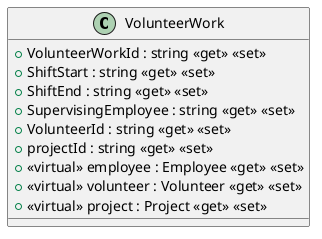 @startuml
class VolunteerWork {
    + VolunteerWorkId : string <<get>> <<set>>
    + ShiftStart : string <<get>> <<set>>
    + ShiftEnd : string <<get>> <<set>>
    + SupervisingEmployee : string <<get>> <<set>>
    + VolunteerId : string <<get>> <<set>>
    + projectId : string <<get>> <<set>>
    + <<virtual>> employee : Employee <<get>> <<set>>
    + <<virtual>> volunteer : Volunteer <<get>> <<set>>
    + <<virtual>> project : Project <<get>> <<set>>
}
@enduml
